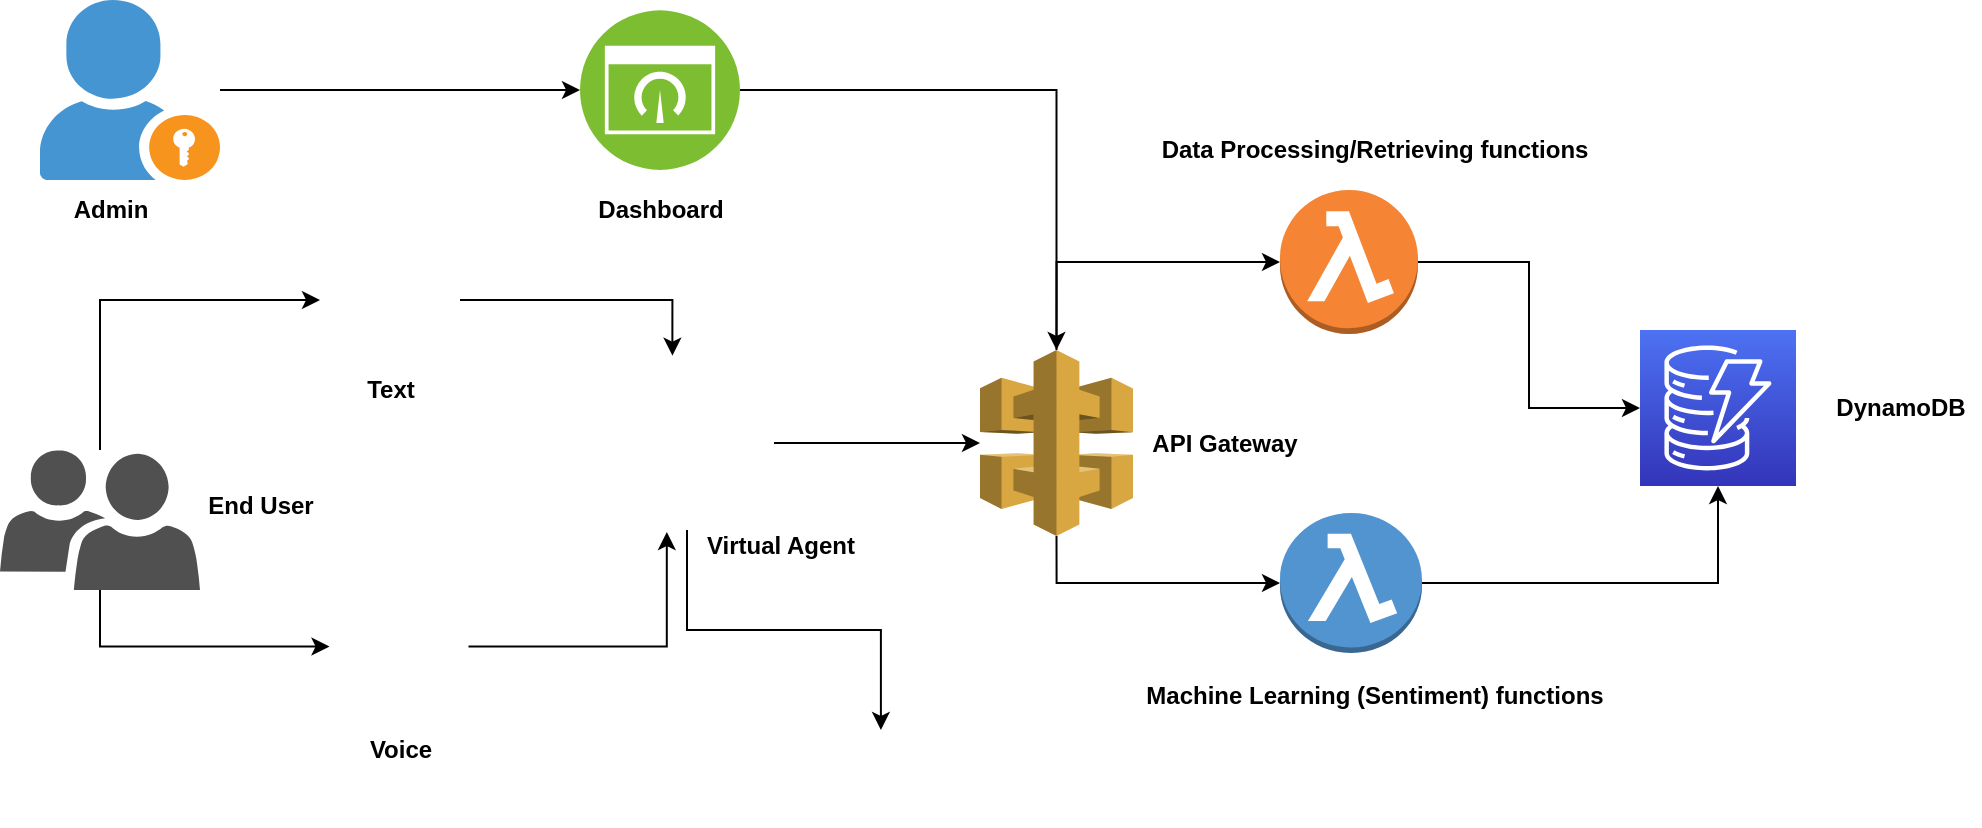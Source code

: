 <mxfile version="13.4.5" type="github">
  <diagram id="ZO9XbKNoYJbgpJGRzFDk" name="Page-1">
    <mxGraphModel dx="1810" dy="511" grid="1" gridSize="10" guides="1" tooltips="1" connect="1" arrows="1" fold="1" page="1" pageScale="1" pageWidth="827" pageHeight="1169" background="#FFFFFF" math="0" shadow="0">
      <root>
        <mxCell id="0" />
        <mxCell id="1" parent="0" />
        <mxCell id="F0oYyTLLXaPs0bqgdizJ-11" style="edgeStyle=orthogonalEdgeStyle;rounded=0;orthogonalLoop=1;jettySize=auto;html=1;exitX=0.5;exitY=0;exitDx=0;exitDy=0;exitPerimeter=0;entryX=0;entryY=0.5;entryDx=0;entryDy=0;entryPerimeter=0;" edge="1" parent="1" source="F0oYyTLLXaPs0bqgdizJ-1" target="F0oYyTLLXaPs0bqgdizJ-7">
          <mxGeometry relative="1" as="geometry" />
        </mxCell>
        <mxCell id="F0oYyTLLXaPs0bqgdizJ-12" style="edgeStyle=orthogonalEdgeStyle;rounded=0;orthogonalLoop=1;jettySize=auto;html=1;exitX=0.5;exitY=1;exitDx=0;exitDy=0;exitPerimeter=0;" edge="1" parent="1" source="F0oYyTLLXaPs0bqgdizJ-1" target="F0oYyTLLXaPs0bqgdizJ-10">
          <mxGeometry relative="1" as="geometry" />
        </mxCell>
        <mxCell id="F0oYyTLLXaPs0bqgdizJ-1" value="" style="outlineConnect=0;dashed=0;verticalLabelPosition=bottom;verticalAlign=top;align=center;html=1;shape=mxgraph.aws3.api_gateway;fillColor=#D9A741;gradientColor=none;" vertex="1" parent="1">
          <mxGeometry x="450" y="300" width="76.5" height="93" as="geometry" />
        </mxCell>
        <mxCell id="F0oYyTLLXaPs0bqgdizJ-21" style="edgeStyle=orthogonalEdgeStyle;rounded=0;orthogonalLoop=1;jettySize=auto;html=1;exitX=0.5;exitY=1;exitDx=0;exitDy=0;exitPerimeter=0;entryX=0;entryY=0.5;entryDx=0;entryDy=0;fontStyle=1" edge="1" parent="1" source="F0oYyTLLXaPs0bqgdizJ-3" target="F0oYyTLLXaPs0bqgdizJ-19">
          <mxGeometry relative="1" as="geometry" />
        </mxCell>
        <mxCell id="F0oYyTLLXaPs0bqgdizJ-30" style="edgeStyle=orthogonalEdgeStyle;rounded=0;orthogonalLoop=1;jettySize=auto;html=1;exitX=0.5;exitY=0;exitDx=0;exitDy=0;exitPerimeter=0;entryX=0;entryY=0.5;entryDx=0;entryDy=0;fontStyle=1" edge="1" parent="1" source="F0oYyTLLXaPs0bqgdizJ-3" target="F0oYyTLLXaPs0bqgdizJ-18">
          <mxGeometry relative="1" as="geometry" />
        </mxCell>
        <mxCell id="F0oYyTLLXaPs0bqgdizJ-3" value="" style="pointerEvents=1;shadow=0;dashed=0;html=1;strokeColor=none;labelPosition=center;verticalLabelPosition=bottom;verticalAlign=top;align=center;fillColor=#505050;shape=mxgraph.mscae.intune.user_group" vertex="1" parent="1">
          <mxGeometry x="-40" y="350" width="100" height="70" as="geometry" />
        </mxCell>
        <mxCell id="F0oYyTLLXaPs0bqgdizJ-9" style="edgeStyle=orthogonalEdgeStyle;rounded=0;orthogonalLoop=1;jettySize=auto;html=1;exitX=1;exitY=0.5;exitDx=0;exitDy=0;" edge="1" parent="1" source="F0oYyTLLXaPs0bqgdizJ-5" target="F0oYyTLLXaPs0bqgdizJ-1">
          <mxGeometry relative="1" as="geometry" />
        </mxCell>
        <mxCell id="F0oYyTLLXaPs0bqgdizJ-52" style="edgeStyle=orthogonalEdgeStyle;rounded=0;orthogonalLoop=1;jettySize=auto;html=1;fontStyle=1" edge="1" parent="1" source="F0oYyTLLXaPs0bqgdizJ-5" target="F0oYyTLLXaPs0bqgdizJ-14">
          <mxGeometry relative="1" as="geometry" />
        </mxCell>
        <mxCell id="F0oYyTLLXaPs0bqgdizJ-5" value="" style="shape=image;html=1;verticalAlign=top;verticalLabelPosition=bottom;labelBackgroundColor=#ffffff;imageAspect=0;aspect=fixed;image=https://cdn2.iconfinder.com/data/icons/artificial-intelligence-52/48/bl_1647_Robot_artificial_intelligence_worker_dog_magnifier_bot-128.png;fontStyle=1" vertex="1" parent="1">
          <mxGeometry x="260" y="303" width="87" height="87" as="geometry" />
        </mxCell>
        <mxCell id="F0oYyTLLXaPs0bqgdizJ-28" style="edgeStyle=orthogonalEdgeStyle;rounded=0;orthogonalLoop=1;jettySize=auto;html=1;exitX=1;exitY=0.5;exitDx=0;exitDy=0;exitPerimeter=0;" edge="1" parent="1" source="F0oYyTLLXaPs0bqgdizJ-7" target="F0oYyTLLXaPs0bqgdizJ-27">
          <mxGeometry relative="1" as="geometry" />
        </mxCell>
        <mxCell id="F0oYyTLLXaPs0bqgdizJ-7" value="" style="outlineConnect=0;dashed=0;verticalLabelPosition=bottom;verticalAlign=top;align=center;html=1;shape=mxgraph.aws3.lambda_function;fillColor=#F58534;gradientColor=none;" vertex="1" parent="1">
          <mxGeometry x="600" y="220" width="69" height="72" as="geometry" />
        </mxCell>
        <mxCell id="F0oYyTLLXaPs0bqgdizJ-29" style="edgeStyle=orthogonalEdgeStyle;rounded=0;orthogonalLoop=1;jettySize=auto;html=1;exitX=1;exitY=0.5;exitDx=0;exitDy=0;exitPerimeter=0;" edge="1" parent="1" source="F0oYyTLLXaPs0bqgdizJ-10" target="F0oYyTLLXaPs0bqgdizJ-27">
          <mxGeometry relative="1" as="geometry" />
        </mxCell>
        <mxCell id="F0oYyTLLXaPs0bqgdizJ-10" value="" style="outlineConnect=0;dashed=0;verticalLabelPosition=bottom;verticalAlign=top;align=center;html=1;shape=mxgraph.aws3.lambda_function;fillColor=#5294CF;gradientColor=none;fontStyle=1" vertex="1" parent="1">
          <mxGeometry x="600" y="381.5" width="71" height="70" as="geometry" />
        </mxCell>
        <mxCell id="F0oYyTLLXaPs0bqgdizJ-14" value="" style="shape=image;verticalLabelPosition=bottom;labelBackgroundColor=#ffffff;verticalAlign=top;aspect=fixed;imageAspect=0;image=https://upload.wikimedia.org/wikipedia/en/thumb/c/c7/Dialogflow_logo.svg/694px-Dialogflow_logo.svg.png;" vertex="1" parent="1">
          <mxGeometry x="310.0" y="490" width="180.87" height="48" as="geometry" />
        </mxCell>
        <mxCell id="F0oYyTLLXaPs0bqgdizJ-51" style="edgeStyle=orthogonalEdgeStyle;rounded=0;orthogonalLoop=1;jettySize=auto;html=1;exitX=1;exitY=0.5;exitDx=0;exitDy=0;entryX=0.416;entryY=-0.002;entryDx=0;entryDy=0;entryPerimeter=0;fontStyle=1" edge="1" parent="1" source="F0oYyTLLXaPs0bqgdizJ-18" target="F0oYyTLLXaPs0bqgdizJ-5">
          <mxGeometry relative="1" as="geometry" />
        </mxCell>
        <mxCell id="F0oYyTLLXaPs0bqgdizJ-18" value="" style="shape=image;html=1;verticalAlign=top;verticalLabelPosition=bottom;labelBackgroundColor=#ffffff;imageAspect=0;aspect=fixed;image=https://cdn2.iconfinder.com/data/icons/circle-icons-1/64/keyboard-128.png;strokeColor=#000000;fontStyle=1" vertex="1" parent="1">
          <mxGeometry x="120" y="240" width="70" height="70" as="geometry" />
        </mxCell>
        <mxCell id="F0oYyTLLXaPs0bqgdizJ-48" style="edgeStyle=orthogonalEdgeStyle;rounded=0;orthogonalLoop=1;jettySize=auto;html=1;entryX=0.384;entryY=1.012;entryDx=0;entryDy=0;entryPerimeter=0;fontStyle=1" edge="1" parent="1" source="F0oYyTLLXaPs0bqgdizJ-19" target="F0oYyTLLXaPs0bqgdizJ-5">
          <mxGeometry relative="1" as="geometry" />
        </mxCell>
        <mxCell id="F0oYyTLLXaPs0bqgdizJ-19" value="" style="shape=image;html=1;verticalAlign=top;verticalLabelPosition=bottom;labelBackgroundColor=#ffffff;imageAspect=0;aspect=fixed;image=https://cdn2.iconfinder.com/data/icons/circle-icons-1/64/mic-128.png;strokeColor=#000000;fontStyle=1" vertex="1" parent="1">
          <mxGeometry x="124.75" y="413.5" width="69.5" height="69.5" as="geometry" />
        </mxCell>
        <mxCell id="2" value="Text" style="text;html=1;align=center;verticalAlign=middle;resizable=0;points=[];autosize=1;fontStyle=1" vertex="1" parent="1">
          <mxGeometry x="135" y="310" width="40" height="20" as="geometry" />
        </mxCell>
        <mxCell id="F0oYyTLLXaPs0bqgdizJ-27" value="" style="outlineConnect=0;fontColor=#232F3E;gradientColor=#4D72F3;gradientDirection=north;fillColor=#3334B9;strokeColor=#ffffff;dashed=0;verticalLabelPosition=bottom;verticalAlign=top;align=center;html=1;fontSize=12;fontStyle=0;aspect=fixed;shape=mxgraph.aws4.resourceIcon;resIcon=mxgraph.aws4.dynamodb;" vertex="1" parent="1">
          <mxGeometry x="780" y="290" width="78" height="78" as="geometry" />
        </mxCell>
        <mxCell id="F0oYyTLLXaPs0bqgdizJ-32" style="edgeStyle=orthogonalEdgeStyle;rounded=0;orthogonalLoop=1;jettySize=auto;html=1;" edge="1" parent="1" source="F0oYyTLLXaPs0bqgdizJ-31" target="F0oYyTLLXaPs0bqgdizJ-1">
          <mxGeometry relative="1" as="geometry">
            <mxPoint x="340" y="300" as="targetPoint" />
          </mxGeometry>
        </mxCell>
        <mxCell id="F0oYyTLLXaPs0bqgdizJ-31" value="" style="aspect=fixed;perimeter=ellipsePerimeter;html=1;align=center;shadow=0;dashed=0;fontColor=#4277BB;labelBackgroundColor=#ffffff;fontSize=12;spacingTop=3;image;image=img/lib/ibm/infrastructure/dashboard.svg;strokeColor=#000000;fontStyle=1" vertex="1" parent="1">
          <mxGeometry x="250" y="130" width="80" height="80" as="geometry" />
        </mxCell>
        <mxCell id="F0oYyTLLXaPs0bqgdizJ-39" style="edgeStyle=orthogonalEdgeStyle;rounded=0;orthogonalLoop=1;jettySize=auto;html=1;entryX=0;entryY=0.5;entryDx=0;entryDy=0;fontStyle=1" edge="1" parent="1" source="F0oYyTLLXaPs0bqgdizJ-33" target="F0oYyTLLXaPs0bqgdizJ-31">
          <mxGeometry relative="1" as="geometry" />
        </mxCell>
        <mxCell id="F0oYyTLLXaPs0bqgdizJ-33" value="" style="shadow=0;dashed=0;html=1;strokeColor=none;fillColor=#4495D1;labelPosition=center;verticalLabelPosition=bottom;verticalAlign=top;align=center;outlineConnect=0;shape=mxgraph.veeam.portal_admin;fontStyle=1" vertex="1" parent="1">
          <mxGeometry x="-20" y="125" width="90" height="90" as="geometry" />
        </mxCell>
        <mxCell id="F0oYyTLLXaPs0bqgdizJ-36" value="Admin" style="text;html=1;align=center;verticalAlign=middle;resizable=0;points=[];autosize=1;fontStyle=1" vertex="1" parent="1">
          <mxGeometry x="-10" y="220" width="50" height="20" as="geometry" />
        </mxCell>
        <mxCell id="F0oYyTLLXaPs0bqgdizJ-37" value="End User" style="text;html=1;align=center;verticalAlign=middle;resizable=0;points=[];autosize=1;fontStyle=1" vertex="1" parent="1">
          <mxGeometry x="54.75" y="368" width="70" height="20" as="geometry" />
        </mxCell>
        <mxCell id="F0oYyTLLXaPs0bqgdizJ-38" value="Dashboard" style="text;html=1;align=center;verticalAlign=middle;resizable=0;points=[];autosize=1;fontStyle=1" vertex="1" parent="1">
          <mxGeometry x="250" y="220" width="80" height="20" as="geometry" />
        </mxCell>
        <mxCell id="F0oYyTLLXaPs0bqgdizJ-41" value="Data Processing/Retrieving functions" style="text;html=1;align=center;verticalAlign=middle;resizable=0;points=[];autosize=1;fontStyle=1" vertex="1" parent="1">
          <mxGeometry x="531.5" y="190" width="230" height="20" as="geometry" />
        </mxCell>
        <mxCell id="F0oYyTLLXaPs0bqgdizJ-46" value="Machine Learning (Sentiment) functions" style="text;html=1;align=center;verticalAlign=middle;resizable=0;points=[];autosize=1;fontStyle=1" vertex="1" parent="1">
          <mxGeometry x="526.5" y="463" width="240" height="20" as="geometry" />
        </mxCell>
        <mxCell id="F0oYyTLLXaPs0bqgdizJ-50" value="Voice" style="text;html=1;align=center;verticalAlign=middle;resizable=0;points=[];autosize=1;fontStyle=1" vertex="1" parent="1">
          <mxGeometry x="134.5" y="490" width="50" height="20" as="geometry" />
        </mxCell>
        <mxCell id="F0oYyTLLXaPs0bqgdizJ-55" value="Virtual Agent" style="text;html=1;align=center;verticalAlign=middle;resizable=0;points=[];autosize=1;fontStyle=1" vertex="1" parent="1">
          <mxGeometry x="305" y="388" width="90" height="20" as="geometry" />
        </mxCell>
        <mxCell id="F0oYyTLLXaPs0bqgdizJ-56" value="API Gateway" style="text;html=1;align=center;verticalAlign=middle;resizable=0;points=[];autosize=1;fontStyle=1" vertex="1" parent="1">
          <mxGeometry x="526.5" y="336.5" width="90" height="20" as="geometry" />
        </mxCell>
        <mxCell id="F0oYyTLLXaPs0bqgdizJ-57" value="DynamoDB" style="text;html=1;align=center;verticalAlign=middle;resizable=0;points=[];autosize=1;fontStyle=1" vertex="1" parent="1">
          <mxGeometry x="870" y="319" width="80" height="20" as="geometry" />
        </mxCell>
      </root>
    </mxGraphModel>
  </diagram>
</mxfile>
